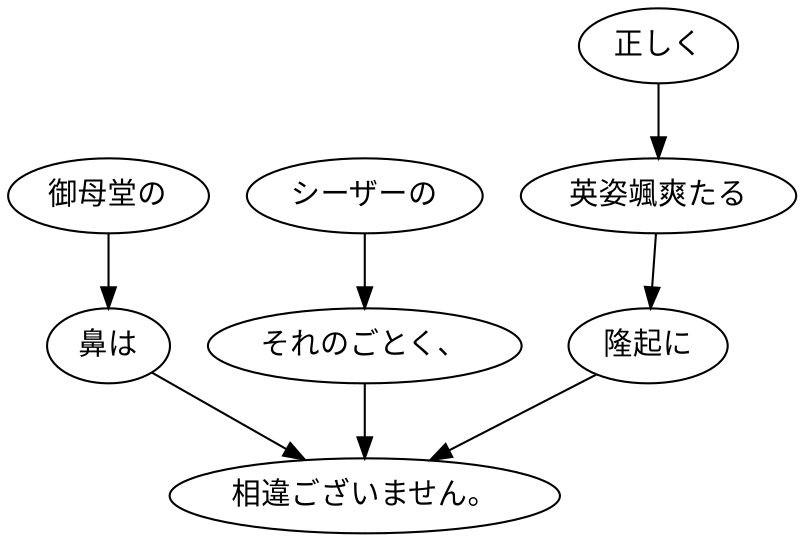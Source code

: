 digraph graph1998 {
	node0 [label="御母堂の"];
	node1 [label="鼻は"];
	node2 [label="シーザーの"];
	node3 [label="それのごとく、"];
	node4 [label="正しく"];
	node5 [label="英姿颯爽たる"];
	node6 [label="隆起に"];
	node7 [label="相違ございません。"];
	node0 -> node1;
	node1 -> node7;
	node2 -> node3;
	node3 -> node7;
	node4 -> node5;
	node5 -> node6;
	node6 -> node7;
}
